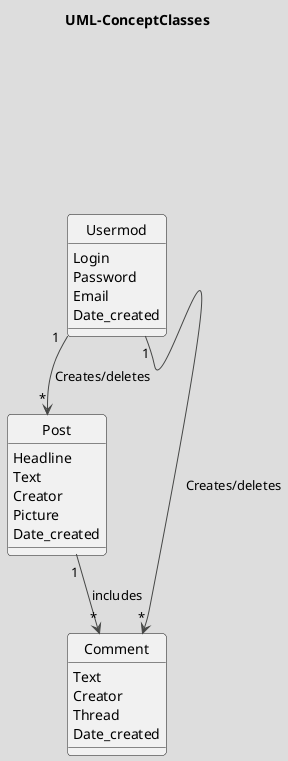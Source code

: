 @startuml
!theme toy
hide circle
title UML-ConceptClasses

Class Usermod{
    Login
    Password
    Email
    Date_created
}

Class "Post"{
    Headline
    Text
    Creator
    Picture
    Date_created
}

Class "Comment"{
    Text
    Creator
    Thread
    Date_created
}

Usermod"1" --> "*""Post": Creates/deletes
Usermod"1" --> "*""Comment": Creates/deletes
Post"1" --> "*""Comment": includes

@enduml